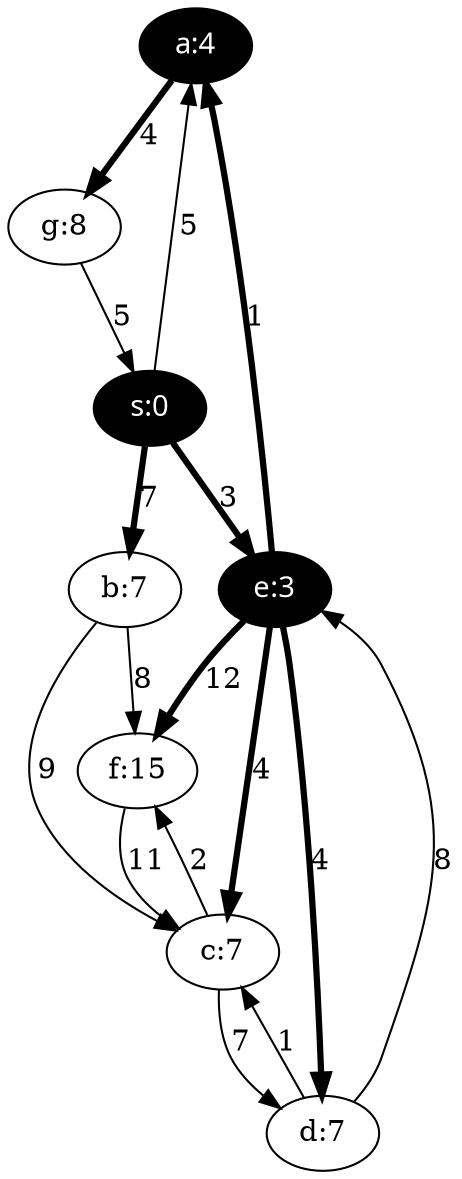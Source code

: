 Digraph {
a [ label="a:4" fontcolor=white style=filled fontname="time-bold" fillcolor=black ];
b [ label="b:7" ];
c [ label="c:7" ];
d [ label="d:7" ];
e [ label="e:3" fontcolor=white style=filled fontname="time-bold" fillcolor=black ];
f [ label="f:15" ];
g [ label="g:8" ];
s [ label="s:0" fontcolor=white style=filled fontname="time-bold" fillcolor=black ];
a->g[label="4", penwidth=3];
b->c[label="9", penwidth=1];
b->f[label="8", penwidth=1];
c->d[label="7", penwidth=1];
c->f[label="2", penwidth=1];
d->e[label="8", penwidth=1];
d->c[label="1", penwidth=1];
e->a[label="1", penwidth=3];
e->c[label="4", penwidth=3];
e->d[label="4", penwidth=3];
e->f[label="12", penwidth=3];
f->c[label="11", penwidth=1];
g->s[label="5", penwidth=1];
s->a[label="5", penwidth=1];
s->b[label="7", penwidth=3];
s->e[label="3", penwidth=3];
}